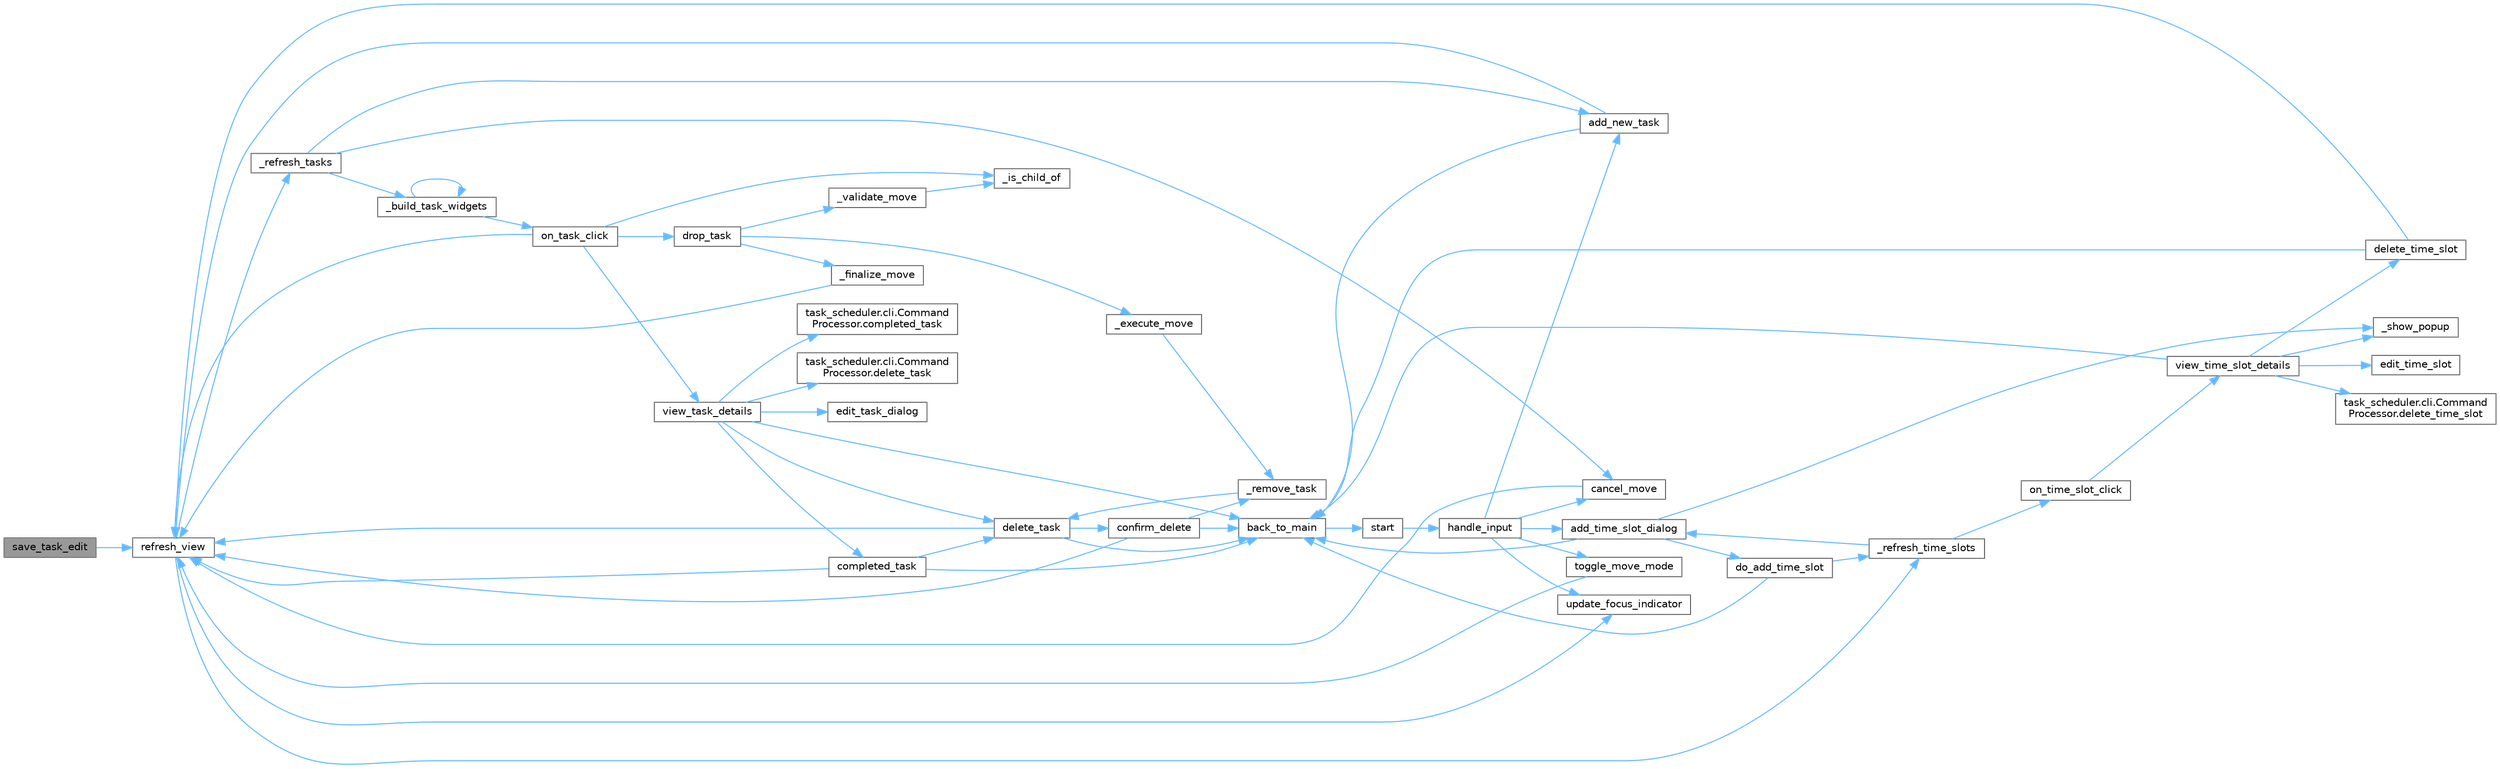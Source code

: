 digraph "save_task_edit"
{
 // LATEX_PDF_SIZE
  bgcolor="transparent";
  edge [fontname=Helvetica,fontsize=10,labelfontname=Helvetica,labelfontsize=10];
  node [fontname=Helvetica,fontsize=10,shape=box,height=0.2,width=0.4];
  rankdir="LR";
  Node1 [id="Node000001",label="save_task_edit",height=0.2,width=0.4,color="gray40", fillcolor="grey60", style="filled", fontcolor="black",tooltip="Validate and save edited field."];
  Node1 -> Node2 [id="edge1_Node000001_Node000002",color="steelblue1",style="solid",tooltip=" "];
  Node2 [id="Node000002",label="refresh_view",height=0.2,width=0.4,color="grey40", fillcolor="white", style="filled",URL="$classtask__scheduler_1_1interactive__mode_1_1_interactive_app.html#aa4b662669a84d4e1119cba053a470dca",tooltip="Refresh both task and time slot views."];
  Node2 -> Node3 [id="edge2_Node000002_Node000003",color="steelblue1",style="solid",tooltip=" "];
  Node3 [id="Node000003",label="_refresh_tasks",height=0.2,width=0.4,color="grey40", fillcolor="white", style="filled",URL="$classtask__scheduler_1_1interactive__mode_1_1_interactive_app.html#a7a65b6eba5fbc217aeaa426db6209675",tooltip="Refresh the task view while maintaining focus position."];
  Node3 -> Node4 [id="edge3_Node000003_Node000004",color="steelblue1",style="solid",tooltip=" "];
  Node4 [id="Node000004",label="_build_task_widgets",height=0.2,width=0.4,color="grey40", fillcolor="white", style="filled",URL="$classtask__scheduler_1_1interactive__mode_1_1_interactive_app.html#a0b79af22f06be4e66a6ad5e73c6fa647",tooltip="Build task widgets recursively."];
  Node4 -> Node4 [id="edge4_Node000004_Node000004",color="steelblue1",style="solid",tooltip=" "];
  Node4 -> Node5 [id="edge5_Node000004_Node000005",color="steelblue1",style="solid",tooltip=" "];
  Node5 [id="Node000005",label="on_task_click",height=0.2,width=0.4,color="grey40", fillcolor="white", style="filled",URL="$classtask__scheduler_1_1interactive__mode_1_1_interactive_app.html#a3d7517c7d39652b09effaff87f0346af",tooltip="Handle task selection click."];
  Node5 -> Node6 [id="edge6_Node000005_Node000006",color="steelblue1",style="solid",tooltip=" "];
  Node6 [id="Node000006",label="_is_child_of",height=0.2,width=0.4,color="grey40", fillcolor="white", style="filled",URL="$classtask__scheduler_1_1interactive__mode_1_1_interactive_app.html#a375bcc0febb8b24e329dbf117c8969e9",tooltip="Check if task is already a child of potential parent."];
  Node5 -> Node7 [id="edge7_Node000005_Node000007",color="steelblue1",style="solid",tooltip=" "];
  Node7 [id="Node000007",label="drop_task",height=0.2,width=0.4,color="grey40", fillcolor="white", style="filled",URL="$classtask__scheduler_1_1interactive__mode_1_1_interactive_app.html#a180713158d78863e5b29319385136a15",tooltip="Final working version of task movement."];
  Node7 -> Node8 [id="edge8_Node000007_Node000008",color="steelblue1",style="solid",tooltip=" "];
  Node8 [id="Node000008",label="_execute_move",height=0.2,width=0.4,color="grey40", fillcolor="white", style="filled",URL="$classtask__scheduler_1_1interactive__mode_1_1_interactive_app.html#acc57400593d6be1d5977b5e73bed7b84",tooltip="Perform the actual movement of tasks."];
  Node8 -> Node9 [id="edge9_Node000008_Node000009",color="steelblue1",style="solid",tooltip=" "];
  Node9 [id="Node000009",label="_remove_task",height=0.2,width=0.4,color="grey40", fillcolor="white", style="filled",URL="$classtask__scheduler_1_1interactive__mode_1_1_interactive_app.html#a3a0ddcd2da1d06b99446ce324a306343",tooltip="Remove task from current position in hierarchy."];
  Node9 -> Node10 [id="edge10_Node000009_Node000010",color="steelblue1",style="solid",tooltip=" "];
  Node10 [id="Node000010",label="delete_task",height=0.2,width=0.4,color="grey40", fillcolor="white", style="filled",URL="$classtask__scheduler_1_1interactive__mode_1_1_interactive_app.html#ad9ec9f6afb0cf95cbf36f019138323b1",tooltip="Initiate task deletion confirmation."];
  Node10 -> Node11 [id="edge11_Node000010_Node000011",color="steelblue1",style="solid",tooltip=" "];
  Node11 [id="Node000011",label="back_to_main",height=0.2,width=0.4,color="grey40", fillcolor="white", style="filled",URL="$classtask__scheduler_1_1interactive__mode_1_1_interactive_app.html#a1c0d1c7c1b90798136989ee9509ee847",tooltip="Return to main view from detail views."];
  Node11 -> Node12 [id="edge12_Node000011_Node000012",color="steelblue1",style="solid",tooltip=" "];
  Node12 [id="Node000012",label="start",height=0.2,width=0.4,color="grey40", fillcolor="white", style="filled",URL="$classtask__scheduler_1_1interactive__mode_1_1_interactive_app.html#aeb3b30c60946a22761128cbd397add94",tooltip="Start the main loop with proper initialization."];
  Node12 -> Node13 [id="edge13_Node000012_Node000013",color="steelblue1",style="solid",tooltip=" "];
  Node13 [id="Node000013",label="handle_input",height=0.2,width=0.4,color="grey40", fillcolor="white", style="filled",URL="$classtask__scheduler_1_1interactive__mode_1_1_interactive_app.html#a4334ef12d54a5d32cecbe7ef9396bb43",tooltip="Handle global keyboard input."];
  Node13 -> Node14 [id="edge14_Node000013_Node000014",color="steelblue1",style="solid",tooltip=" "];
  Node14 [id="Node000014",label="add_new_task",height=0.2,width=0.4,color="grey40", fillcolor="white", style="filled",URL="$classtask__scheduler_1_1interactive__mode_1_1_interactive_app.html#a3742a7baea522434358c4cb5a9e5e997",tooltip="Add new task through Vim-based editor."];
  Node14 -> Node11 [id="edge15_Node000014_Node000011",color="steelblue1",style="solid",tooltip=" "];
  Node14 -> Node2 [id="edge16_Node000014_Node000002",color="steelblue1",style="solid",tooltip=" "];
  Node13 -> Node15 [id="edge17_Node000013_Node000015",color="steelblue1",style="solid",tooltip=" "];
  Node15 [id="Node000015",label="add_time_slot_dialog",height=0.2,width=0.4,color="grey40", fillcolor="white", style="filled",URL="$classtask__scheduler_1_1interactive__mode_1_1_interactive_app.html#adc234ca789b22943805f28598c6701df",tooltip="Show time slot creation dialog."];
  Node15 -> Node16 [id="edge18_Node000015_Node000016",color="steelblue1",style="solid",tooltip=" "];
  Node16 [id="Node000016",label="_show_popup",height=0.2,width=0.4,color="grey40", fillcolor="white", style="filled",URL="$classtask__scheduler_1_1interactive__mode_1_1_interactive_app.html#a0b9d4b9a953c44cc5ac596e07a19271e",tooltip="Helper to show popup dialogs."];
  Node15 -> Node11 [id="edge19_Node000015_Node000011",color="steelblue1",style="solid",tooltip=" "];
  Node15 -> Node17 [id="edge20_Node000015_Node000017",color="steelblue1",style="solid",tooltip=" "];
  Node17 [id="Node000017",label="do_add_time_slot",height=0.2,width=0.4,color="grey40", fillcolor="white", style="filled",URL="$classtask__scheduler_1_1interactive__mode_1_1_interactive_app.html#a18f578f0aeeb1099422a4a349a604b95",tooltip="Create time slot using original interface."];
  Node17 -> Node18 [id="edge21_Node000017_Node000018",color="steelblue1",style="solid",tooltip=" "];
  Node18 [id="Node000018",label="_refresh_time_slots",height=0.2,width=0.4,color="grey40", fillcolor="white", style="filled",URL="$classtask__scheduler_1_1interactive__mode_1_1_interactive_app.html#abb1ebbcccac68a1453c0b7e96e561122",tooltip="Refresh time slot display."];
  Node18 -> Node15 [id="edge22_Node000018_Node000015",color="steelblue1",style="solid",tooltip=" "];
  Node18 -> Node19 [id="edge23_Node000018_Node000019",color="steelblue1",style="solid",tooltip=" "];
  Node19 [id="Node000019",label="on_time_slot_click",height=0.2,width=0.4,color="grey40", fillcolor="white", style="filled",URL="$classtask__scheduler_1_1interactive__mode_1_1_interactive_app.html#a7de97a7e3c71754b4e8a6f97bc316598",tooltip="Handle time slot selection."];
  Node19 -> Node20 [id="edge24_Node000019_Node000020",color="steelblue1",style="solid",tooltip=" "];
  Node20 [id="Node000020",label="view_time_slot_details",height=0.2,width=0.4,color="grey40", fillcolor="white", style="filled",URL="$classtask__scheduler_1_1interactive__mode_1_1_interactive_app.html#aaef7e4ae3c7ec2e0df7017d083c05b36",tooltip="Show time slot details popup."];
  Node20 -> Node16 [id="edge25_Node000020_Node000016",color="steelblue1",style="solid",tooltip=" "];
  Node20 -> Node11 [id="edge26_Node000020_Node000011",color="steelblue1",style="solid",tooltip=" "];
  Node20 -> Node21 [id="edge27_Node000020_Node000021",color="steelblue1",style="solid",tooltip=" "];
  Node21 [id="Node000021",label="task_scheduler.cli.Command\lProcessor.delete_time_slot",height=0.2,width=0.4,color="grey40", fillcolor="white", style="filled",URL="$classtask__scheduler_1_1cli_1_1_command_processor.html#a58c40d8e62f3cad90fb65ac3ae4edf1b",tooltip="Delete a time slot from the TaskScheduler."];
  Node20 -> Node22 [id="edge28_Node000020_Node000022",color="steelblue1",style="solid",tooltip=" "];
  Node22 [id="Node000022",label="delete_time_slot",height=0.2,width=0.4,color="grey40", fillcolor="white", style="filled",URL="$classtask__scheduler_1_1interactive__mode_1_1_interactive_app.html#a6e8c9f446f1a286eed64b4961464f04a",tooltip="Delete selected time slot."];
  Node22 -> Node11 [id="edge29_Node000022_Node000011",color="steelblue1",style="solid",tooltip=" "];
  Node22 -> Node2 [id="edge30_Node000022_Node000002",color="steelblue1",style="solid",tooltip=" "];
  Node20 -> Node23 [id="edge31_Node000020_Node000023",color="steelblue1",style="solid",tooltip=" "];
  Node23 [id="Node000023",label="edit_time_slot",height=0.2,width=0.4,color="grey40", fillcolor="white", style="filled",URL="$classtask__scheduler_1_1interactive__mode_1_1_interactive_app.html#aa8b7ed103e2e5859608ccd12e8fe3330",tooltip="Edit an existing time slot."];
  Node17 -> Node11 [id="edge32_Node000017_Node000011",color="steelblue1",style="solid",tooltip=" "];
  Node13 -> Node24 [id="edge33_Node000013_Node000024",color="steelblue1",style="solid",tooltip=" "];
  Node24 [id="Node000024",label="cancel_move",height=0.2,width=0.4,color="grey40", fillcolor="white", style="filled",URL="$classtask__scheduler_1_1interactive__mode_1_1_interactive_app.html#a273e6c04d7571e77af278960319a9c79",tooltip="Cancel ongoing move operation."];
  Node24 -> Node2 [id="edge34_Node000024_Node000002",color="steelblue1",style="solid",tooltip=" "];
  Node13 -> Node25 [id="edge35_Node000013_Node000025",color="steelblue1",style="solid",tooltip=" "];
  Node25 [id="Node000025",label="toggle_move_mode",height=0.2,width=0.4,color="grey40", fillcolor="white", style="filled",URL="$classtask__scheduler_1_1interactive__mode_1_1_interactive_app.html#a6d24090256bfbf075325d5ee2eca5336",tooltip="Toggle task movement mode."];
  Node25 -> Node2 [id="edge36_Node000025_Node000002",color="steelblue1",style="solid",tooltip=" "];
  Node13 -> Node26 [id="edge37_Node000013_Node000026",color="steelblue1",style="solid",tooltip=" "];
  Node26 [id="Node000026",label="update_focus_indicator",height=0.2,width=0.4,color="grey40", fillcolor="white", style="filled",URL="$classtask__scheduler_1_1interactive__mode_1_1_interactive_app.html#af3734bb241ff2d887000e403b41d0a42",tooltip="Update focus highlight between panels."];
  Node10 -> Node27 [id="edge38_Node000010_Node000027",color="steelblue1",style="solid",tooltip=" "];
  Node27 [id="Node000027",label="confirm_delete",height=0.2,width=0.4,color="grey40", fillcolor="white", style="filled",URL="$classtask__scheduler_1_1interactive__mode_1_1_interactive_app.html#ab7a68f494fa3f6e44b97cbc30e0ce811",tooltip="Confirm and execute task deletion."];
  Node27 -> Node9 [id="edge39_Node000027_Node000009",color="steelblue1",style="solid",tooltip=" "];
  Node27 -> Node11 [id="edge40_Node000027_Node000011",color="steelblue1",style="solid",tooltip=" "];
  Node27 -> Node2 [id="edge41_Node000027_Node000002",color="steelblue1",style="solid",tooltip=" "];
  Node10 -> Node2 [id="edge42_Node000010_Node000002",color="steelblue1",style="solid",tooltip=" "];
  Node7 -> Node28 [id="edge43_Node000007_Node000028",color="steelblue1",style="solid",tooltip=" "];
  Node28 [id="Node000028",label="_finalize_move",height=0.2,width=0.4,color="grey40", fillcolor="white", style="filled",URL="$classtask__scheduler_1_1interactive__mode_1_1_interactive_app.html#afa6d135c9ba2eefe089b5da7cadccf83",tooltip="Complete the move operation."];
  Node28 -> Node2 [id="edge44_Node000028_Node000002",color="steelblue1",style="solid",tooltip=" "];
  Node7 -> Node29 [id="edge45_Node000007_Node000029",color="steelblue1",style="solid",tooltip=" "];
  Node29 [id="Node000029",label="_validate_move",height=0.2,width=0.4,color="grey40", fillcolor="white", style="filled",URL="$classtask__scheduler_1_1interactive__mode_1_1_interactive_app.html#ab7a3b9ff4328d0d20ef3d488fccacf4a",tooltip="Check if move is valid."];
  Node29 -> Node6 [id="edge46_Node000029_Node000006",color="steelblue1",style="solid",tooltip=" "];
  Node5 -> Node2 [id="edge47_Node000005_Node000002",color="steelblue1",style="solid",tooltip=" "];
  Node5 -> Node30 [id="edge48_Node000005_Node000030",color="steelblue1",style="solid",tooltip=" "];
  Node30 [id="Node000030",label="view_task_details",height=0.2,width=0.4,color="grey40", fillcolor="white", style="filled",URL="$classtask__scheduler_1_1interactive__mode_1_1_interactive_app.html#a2496393c2e7ec88ad279e09392dc1f7c",tooltip="Display detailed task view."];
  Node30 -> Node11 [id="edge49_Node000030_Node000011",color="steelblue1",style="solid",tooltip=" "];
  Node30 -> Node31 [id="edge50_Node000030_Node000031",color="steelblue1",style="solid",tooltip=" "];
  Node31 [id="Node000031",label="task_scheduler.cli.Command\lProcessor.completed_task",height=0.2,width=0.4,color="grey40", fillcolor="white", style="filled",URL="$classtask__scheduler_1_1cli_1_1_command_processor.html#a5f75a024a8bb08fff0810b5f36e62d42",tooltip="Marks a task as completed."];
  Node30 -> Node32 [id="edge51_Node000030_Node000032",color="steelblue1",style="solid",tooltip=" "];
  Node32 [id="Node000032",label="completed_task",height=0.2,width=0.4,color="grey40", fillcolor="white", style="filled",URL="$classtask__scheduler_1_1interactive__mode_1_1_interactive_app.html#a3d955f8303b78a5e280ebe00be23cfcf",tooltip="Mark task as completed."];
  Node32 -> Node11 [id="edge52_Node000032_Node000011",color="steelblue1",style="solid",tooltip=" "];
  Node32 -> Node10 [id="edge53_Node000032_Node000010",color="steelblue1",style="solid",tooltip=" "];
  Node32 -> Node2 [id="edge54_Node000032_Node000002",color="steelblue1",style="solid",tooltip=" "];
  Node30 -> Node33 [id="edge55_Node000030_Node000033",color="steelblue1",style="solid",tooltip=" "];
  Node33 [id="Node000033",label="task_scheduler.cli.Command\lProcessor.delete_task",height=0.2,width=0.4,color="grey40", fillcolor="white", style="filled",URL="$classtask__scheduler_1_1cli_1_1_command_processor.html#ad552afb7e63e210386356a3d6c456180",tooltip="Delete a task from the TaskScheduler."];
  Node30 -> Node10 [id="edge56_Node000030_Node000010",color="steelblue1",style="solid",tooltip=" "];
  Node30 -> Node34 [id="edge57_Node000030_Node000034",color="steelblue1",style="solid",tooltip=" "];
  Node34 [id="Node000034",label="edit_task_dialog",height=0.2,width=0.4,color="grey40", fillcolor="white", style="filled",URL="$classtask__scheduler_1_1interactive__mode_1_1_interactive_app.html#a2aa85b0991f2c0604a0f93107c5ec70f",tooltip="Show task editing options with proper back navigation."];
  Node3 -> Node14 [id="edge58_Node000003_Node000014",color="steelblue1",style="solid",tooltip=" "];
  Node3 -> Node24 [id="edge59_Node000003_Node000024",color="steelblue1",style="solid",tooltip=" "];
  Node2 -> Node18 [id="edge60_Node000002_Node000018",color="steelblue1",style="solid",tooltip=" "];
  Node2 -> Node26 [id="edge61_Node000002_Node000026",color="steelblue1",style="solid",tooltip=" "];
}

